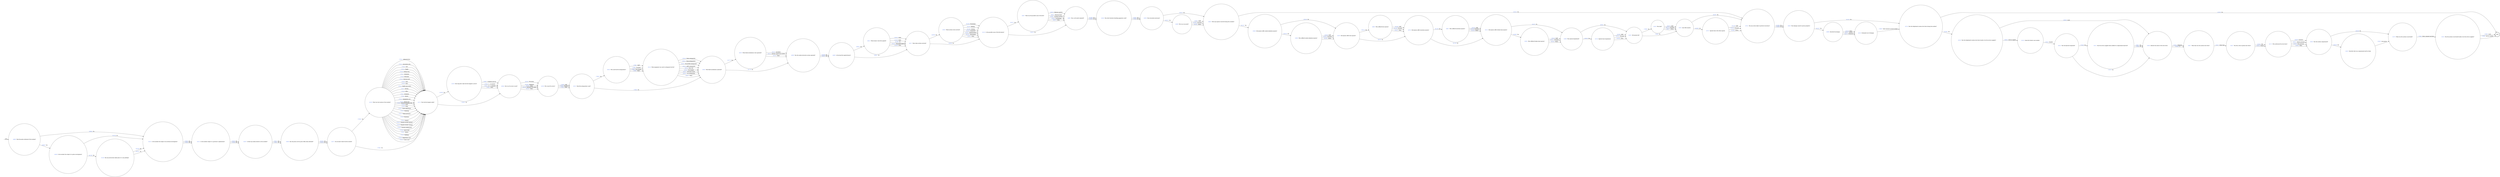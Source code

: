 digraph FIRE {
  rankdir=LR;
  node [shape = circle];
  START_NODE [label="", shape=none];
  START_NODE -> 44668 [label = "start"];
  END_NODE [label="END", shape="doublecircle"];
  44131 [label = < <FONT COLOR="royalblue">44131 </FONT> Has the service supplier been notified of a replacement keyword? >];
  44131 -> 45084 [label = < <FONT COLOR="royalblue">178927 </FONT> Yes >];
  44131 -> 45084 [label = < <FONT COLOR="royalblue">178926 </FONT> No >];
  44154 [label = < <FONT COLOR="royalblue">44154 </FONT> Quote the Vantive case number >];
  44154 -> 44202 [label = < <FONT COLOR="royalblue">179010 </FONT> Number >];
  44158 [label = < <FONT COLOR="royalblue">44158 </FONT> How long did it take the fire brigade to arrive? >];
  44158 -> 45064 [label = < <FONT COLOR="royalblue">179021 </FONT> 5 minutes and less >];
  44158 -> 45064 [label = < <FONT COLOR="royalblue">179020 </FONT> 5 - 10 minutes >];
  44158 -> 45064 [label = < <FONT COLOR="royalblue">179019 </FONT> 10 - 15 minutes >];
  44158 -> 45064 [label = < <FONT COLOR="royalblue">179022 </FONT> Other >];
  44176 [label = < <FONT COLOR="royalblue">44176 </FONT> When was the system re-activated? >];
  44176 -> 44424 [label = < <FONT COLOR="royalblue">179083 </FONT> Enter comment and date >];
  44181 [label = < <FONT COLOR="royalblue">44181 </FONT> Did anyone die? >];
  44181 -> 44520 [label = < <FONT COLOR="royalblue">179092 </FONT> Yes >];
  44181 -> 45055 [label = < <FONT COLOR="royalblue">179093 </FONT> No >];
  44194 [label = < <FONT COLOR="royalblue">44194 </FONT> What was the location of the incident? >];
  44194 -> 44732 [label = < <FONT COLOR="royalblue">179121 </FONT> Administration >];
  44194 -> 44732 [label = < <FONT COLOR="royalblue">179122 </FONT> Association area >];
  44194 -> 44732 [label = < <FONT COLOR="royalblue">179123 </FONT> Cell >];
  44194 -> 44732 [label = < <FONT COLOR="royalblue">179124 </FONT> Chapel >];
  44194 -> 44732 [label = < <FONT COLOR="royalblue">179126 </FONT> Dining room >];
  44194 -> 44732 [label = < <FONT COLOR="royalblue">179127 </FONT> Dormitory >];
  44194 -> 44732 [label = < <FONT COLOR="royalblue">179128 </FONT> Education >];
  44194 -> 44732 [label = < <FONT COLOR="royalblue">179130 </FONT> Exercise yard >];
  44194 -> 44732 [label = < <FONT COLOR="royalblue">179132 </FONT> Gate >];
  44194 -> 44732 [label = < <FONT COLOR="royalblue">179133 </FONT> Gym >];
  44194 -> 44732 [label = < <FONT COLOR="royalblue">179134 </FONT> Health care centre >];
  44194 -> 44732 [label = < <FONT COLOR="royalblue">179137 </FONT> Kitchen >];
  44194 -> 44732 [label = < <FONT COLOR="royalblue">179139 </FONT> Office >];
  44194 -> 44732 [label = < <FONT COLOR="royalblue">179141 </FONT> Reception >];
  44194 -> 44732 [label = < <FONT COLOR="royalblue">179142 </FONT> Recess >];
  44194 -> 44732 [label = < <FONT COLOR="royalblue">179143 </FONT> Segregation unit >];
  44194 -> 44732 [label = < <FONT COLOR="royalblue">179145 </FONT> Special unit >];
  44194 -> 44732 [label = < <FONT COLOR="royalblue">179144 </FONT> Showers/changing room >];
  44194 -> 44732 [label = < <FONT COLOR="royalblue">179148 </FONT> Visits >];
  44194 -> 44732 [label = < <FONT COLOR="royalblue">179150 </FONT> Wing >];
  44194 -> 44732 [label = < <FONT COLOR="royalblue">179152 </FONT> Works department >];
  44194 -> 44732 [label = < <FONT COLOR="royalblue">179153 </FONT> Workshop >];
  44194 -> 44732 [label = < <FONT COLOR="royalblue">179151 </FONT> Within perimeter >];
  44194 -> 44732 [label = < <FONT COLOR="royalblue">179129 </FONT> Elsewhere >];
  44194 -> 44732 [label = < <FONT COLOR="royalblue">179131 </FONT> Funeral >];
  44194 -> 44732 [label = < <FONT COLOR="royalblue">179135 </FONT> Hospital outside (patient) >];
  44194 -> 44732 [label = < <FONT COLOR="royalblue">179136 </FONT> Hospital outside (visiting) >];
  44194 -> 44732 [label = < <FONT COLOR="royalblue">179140 </FONT> Outside working party >];
  44194 -> 44732 [label = < <FONT COLOR="royalblue">179146 </FONT> Sports field >];
  44194 -> 44732 [label = < <FONT COLOR="royalblue">179147 </FONT> Vehicle >];
  44194 -> 44732 [label = < <FONT COLOR="royalblue">179149 </FONT> Weddings >];
  44194 -> 44732 [label = < <FONT COLOR="royalblue">179138 </FONT> Magistrates court >];
  44194 -> 44732 [label = < <FONT COLOR="royalblue">179125 </FONT> Crown court >];
  44202 [label = < <FONT COLOR="royalblue">44202 </FONT> Was the keyword requested? >];
  44202 -> 44131 [label = < <FONT COLOR="royalblue">179169 </FONT> Yes >];
  44202 -> 45084 [label = < <FONT COLOR="royalblue">179170 </FONT> No >];
  44232 [label = < <FONT COLOR="royalblue">44232 </FONT> Is the incident the subject of an internal investigation? >];
  44232 -> 44314 [label = < <FONT COLOR="royalblue">179263 </FONT> Yes >];
  44232 -> 44314 [label = < <FONT COLOR="royalblue">179262 </FONT> No >];
  44264 [label = < <FONT COLOR="royalblue">44264 </FONT> Was short duration breathing apparatus used? >];
  44264 -> 45058 [label = < <FONT COLOR="royalblue">179355 </FONT> Yes >];
  44264 -> 45058 [label = < <FONT COLOR="royalblue">179354 </FONT> No >];
  44268 [label = < <FONT COLOR="royalblue">44268 </FONT> Who raised the alarm? >];
  44268 -> 44342 [label = < <FONT COLOR="royalblue">179364 </FONT> Staff >];
  44268 -> 44342 [label = < <FONT COLOR="royalblue">179363 </FONT> Prisoner >];
  44268 -> 44342 [label = < <FONT COLOR="royalblue">179362 </FONT> Other >];
  44272 [label = < <FONT COLOR="royalblue">44272 </FONT> Do you know where the fire started? >];
  44272 -> 44194 [label = < <FONT COLOR="royalblue">179381 </FONT> Yes >];
  44272 -> 44732 [label = < <FONT COLOR="royalblue">179382 </FONT> No >];
  44287 [label = < <FONT COLOR="royalblue">44287 </FONT> Is there any media interest in this incident? >];
  44287 -> 45069 [label = < <FONT COLOR="royalblue">179412 </FONT> Yes >];
  44287 -> 45069 [label = < <FONT COLOR="royalblue">179411 </FONT> No >];
  44314 [label = < <FONT COLOR="royalblue">44314 </FONT> Is the incident subject to a governor's adjudication? >];
  44314 -> 44287 [label = < <FONT COLOR="royalblue">179539 </FONT> Yes >];
  44314 -> 44287 [label = < <FONT COLOR="royalblue">179538 </FONT> No >];
  44342 [label = < <FONT COLOR="royalblue">44342 </FONT> Were fire extinguishers used? >];
  44342 -> 44454 [label = < <FONT COLOR="royalblue">179653 </FONT> Yes >];
  44342 -> 44945 [label = < <FONT COLOR="royalblue">179654 </FONT> No >];
  44354 [label = < <FONT COLOR="royalblue">44354 </FONT> Estimated cost of damage >];
  44354 -> 44744 [label = < <FONT COLOR="royalblue">179697 </FONT> Enter amount in pound sterling >];
  44410 [label = < <FONT COLOR="royalblue">44410 </FONT> Describe what was compromised and by whom >];
  44410 -> 44176 [label = < <FONT COLOR="royalblue">179879 </FONT> Description >];
  44424 [label = < <FONT COLOR="royalblue">44424 </FONT> Was the system re-activated locally or by the service supplier? >];
  44424 -> END_NODE [label = < <FONT COLOR="royalblue">179905 </FONT> Local >];
  44424 -> END_NODE [label = < <FONT COLOR="royalblue">179906 </FONT> Service supplier >];
  44454 [label = < <FONT COLOR="royalblue">44454 </FONT> Who used the fire extinguishers? >];
  44454 -> 45116 [label = < <FONT COLOR="royalblue">179997 </FONT> Staff >];
  44454 -> 45116 [label = < <FONT COLOR="royalblue">179996 </FONT> Prisoners >];
  44454 -> 45116 [label = < <FONT COLOR="royalblue">179994 </FONT> Fire brigade >];
  44454 -> 45116 [label = < <FONT COLOR="royalblue">179995 </FONT> Other >];
  44478 [label = < <FONT COLOR="royalblue">44478 </FONT> Did anyone suffer burn injuries? >];
  44478 -> 44865 [label = < <FONT COLOR="royalblue">180134 </FONT> Yes >];
  44478 -> 44762 [label = < <FONT COLOR="royalblue">180135 </FONT> No >];
  44486 [label = < <FONT COLOR="royalblue">44486 </FONT> Was anyone hospitalised? >];
  44486 -> 44740 [label = < <FONT COLOR="royalblue">180160 </FONT> Yes >];
  44486 -> 44181 [label = < <FONT COLOR="royalblue">180161 </FONT> No >];
  44493 [label = < <FONT COLOR="royalblue">44493 </FONT> Was the system compromised? >];
  44493 -> 44410 [label = < <FONT COLOR="royalblue">180188 </FONT> Yes >];
  44493 -> 44176 [label = < <FONT COLOR="royalblue">180189 </FONT> No >];
  44520 [label = < <FONT COLOR="royalblue">44520 </FONT> Who died? >];
  44520 -> 45055 [label = < <FONT COLOR="royalblue">180279 </FONT> Staff >];
  44520 -> 45055 [label = < <FONT COLOR="royalblue">180278 </FONT> Prisoners >];
  44520 -> 45055 [label = < <FONT COLOR="royalblue">180277 </FONT> Others >];
  44556 [label = < <FONT COLOR="royalblue">44556 </FONT> Was the telephone/it system shut down locally or by the service supplier? >];
  44556 -> 45084 [label = < <FONT COLOR="royalblue">180456 </FONT> Local >];
  44556 -> 44154 [label = < <FONT COLOR="royalblue">180455 </FONT> Service supplier >];
  44567 [label = < <FONT COLOR="royalblue">44567 </FONT> What was the possible cause of the fire? >];
  44567 -> 44895 [label = < <FONT COLOR="royalblue">180478 </FONT> Malicious ignition >];
  44567 -> 44895 [label = < <FONT COLOR="royalblue">180477 </FONT> Electrical fault >];
  44567 -> 44895 [label = < <FONT COLOR="royalblue">180481 </FONT> Smoking material >];
  44567 -> 44895 [label = < <FONT COLOR="royalblue">180480 </FONT> Overheating >];
  44567 -> 44895 [label = < <FONT COLOR="royalblue">180479 </FONT> Other >];
  44668 [label = < <FONT COLOR="royalblue">44668 </FONT> Were the police informed of the incident? >];
  44668 -> 44949 [label = < <FONT COLOR="royalblue">180819 </FONT> Yes >];
  44668 -> 44232 [label = < <FONT COLOR="royalblue">180820 </FONT> No >];
  44695 [label = < <FONT COLOR="royalblue">44695 </FONT> Is the item first ignited known? >];
  44695 -> 44813 [label = < <FONT COLOR="royalblue">180910 </FONT> Yes >];
  44695 -> 45017 [label = < <FONT COLOR="royalblue">180911 </FONT> No >];
  44732 [label = < <FONT COLOR="royalblue">44732 </FONT> Was the fire brigade called? >];
  44732 -> 44158 [label = < <FONT COLOR="royalblue">181060 </FONT> Yes >];
  44732 -> 45064 [label = < <FONT COLOR="royalblue">181061 </FONT> No >];
  44740 [label = < <FONT COLOR="royalblue">44740 </FONT> Specify those hospitalised >];
  44740 -> 44181 [label = < <FONT COLOR="royalblue">181082 </FONT> Staff >];
  44740 -> 44181 [label = < <FONT COLOR="royalblue">181081 </FONT> Prisoners >];
  44740 -> 44181 [label = < <FONT COLOR="royalblue">181080 </FONT> Other >];
  44741 [label = < <FONT COLOR="royalblue">44741 </FONT> Was any action taken to prevent recurrence? >];
  44741 -> 44829 [label = < <FONT COLOR="royalblue">181084 </FONT> Yes >];
  44741 -> 44829 [label = < <FONT COLOR="royalblue">181083 </FONT> No >];
  44744 [label = < <FONT COLOR="royalblue">44744 </FONT> Was the telephone/it system shut down during the incident? >];
  44744 -> 44556 [label = < <FONT COLOR="royalblue">181092 </FONT> Yes >];
  44744 -> END_NODE [label = < <FONT COLOR="royalblue">181093 </FONT> No >];
  44747 [label = < <FONT COLOR="royalblue">44747 </FONT> Specify those with other injuries >];
  44747 -> 44741 [label = < <FONT COLOR="royalblue">181100 </FONT> Staff >];
  44747 -> 44741 [label = < <FONT COLOR="royalblue">181099 </FONT> Prisoners >];
  44747 -> 44741 [label = < <FONT COLOR="royalblue">181098 </FONT> Others >];
  44762 [label = < <FONT COLOR="royalblue">44762 </FONT> Did anyone suffer laceration injuries? >];
  44762 -> 44837 [label = < <FONT COLOR="royalblue">181138 </FONT> Yes >];
  44762 -> 45131 [label = < <FONT COLOR="royalblue">181139 </FONT> No >];
  44813 [label = < <FONT COLOR="royalblue">44813 </FONT> Which item(s) were first ignited? >];
  44813 -> 45017 [label = < <FONT COLOR="royalblue">181291 </FONT> Wood >];
  44813 -> 45017 [label = < <FONT COLOR="royalblue">181290 </FONT> Paper >];
  44813 -> 45017 [label = < <FONT COLOR="royalblue">181288 </FONT> Oil >];
  44813 -> 45017 [label = < <FONT COLOR="royalblue">181287 </FONT> Flammable liquid >];
  44813 -> 45017 [label = < <FONT COLOR="royalblue">181289 </FONT> Other >];
  44829 [label = < <FONT COLOR="royalblue">44829 </FONT> Was damage caused to prison property? >];
  44829 -> 44898 [label = < <FONT COLOR="royalblue">181323 </FONT> Yes >];
  44829 -> 44744 [label = < <FONT COLOR="royalblue">181324 </FONT> No >];
  44833 [label = < <FONT COLOR="royalblue">44833 </FONT> Were any injuries received during this incident? >];
  44833 -> 45046 [label = < <FONT COLOR="royalblue">181331 </FONT> Yes >];
  44833 -> 44741 [label = < <FONT COLOR="royalblue">181332 </FONT> No >];
  44837 [label = < <FONT COLOR="royalblue">44837 </FONT> Who suffered laceration injuries? >];
  44837 -> 45131 [label = < <FONT COLOR="royalblue">181341 </FONT> Staff >];
  44837 -> 45131 [label = < <FONT COLOR="royalblue">181340 </FONT> Prisoners >];
  44837 -> 45131 [label = < <FONT COLOR="royalblue">181339 </FONT> Others >];
  44865 [label = < <FONT COLOR="royalblue">44865 </FONT> Who suffered burn injuries? >];
  44865 -> 44762 [label = < <FONT COLOR="royalblue">181449 </FONT> Staff >];
  44865 -> 44762 [label = < <FONT COLOR="royalblue">181448 </FONT> Prisoners >];
  44865 -> 44762 [label = < <FONT COLOR="royalblue">181447 </FONT> Other >];
  44878 [label = < <FONT COLOR="royalblue">44878 </FONT> Which fixed installations were operated? >];
  44878 -> 44996 [label = < <FONT COLOR="royalblue">181514 </FONT> Sprinklers >];
  44878 -> 44996 [label = < <FONT COLOR="royalblue">181512 </FONT> Kitchen suppression system >];
  44878 -> 44996 [label = < <FONT COLOR="royalblue">181513 </FONT> Other >];
  44895 [label = < <FONT COLOR="royalblue">44895 </FONT> Was a cell snatch required? >];
  44895 -> 44264 [label = < <FONT COLOR="royalblue">181566 </FONT> Yes >];
  44895 -> 44264 [label = < <FONT COLOR="royalblue">181565 </FONT> No >];
  44898 [label = < <FONT COLOR="royalblue">44898 </FONT> Describe the damage >];
  44898 -> 44354 [label = < <FONT COLOR="royalblue">181576 </FONT> Minor >];
  44898 -> 44354 [label = < <FONT COLOR="royalblue">181577 </FONT> Serious >];
  44898 -> 44354 [label = < <FONT COLOR="royalblue">181575 </FONT> Extensive >];
  44945 [label = < <FONT COLOR="royalblue">44945 </FONT> Were fixed installations operated? >];
  44945 -> 44878 [label = < <FONT COLOR="royalblue">181775 </FONT> Yes >];
  44945 -> 44996 [label = < <FONT COLOR="royalblue">181776 </FONT> No >];
  44949 [label = < <FONT COLOR="royalblue">44949 </FONT> Is the incident the subject of a police investigation? >];
  44949 -> 45146 [label = < <FONT COLOR="royalblue">181785 </FONT> Yes >];
  44949 -> 44232 [label = < <FONT COLOR="royalblue">181786 </FONT> No >];
  44957 [label = < <FONT COLOR="royalblue">44957 </FONT> What time was the system shut down? >];
  44957 -> 45027 [label = < <FONT COLOR="royalblue">181817 </FONT> Enter time >];
  44996 [label = < <FONT COLOR="royalblue">44996 </FONT> Was the smoke extraction system operated? >];
  44996 -> 44695 [label = < <FONT COLOR="royalblue">181948 </FONT> Yes >];
  44996 -> 44695 [label = < <FONT COLOR="royalblue">181947 </FONT> No >];
  44999 [label = < <FONT COLOR="royalblue">44999 </FONT> Who was evacuated? >];
  44999 -> 44833 [label = < <FONT COLOR="royalblue">181957 </FONT> Staff >];
  44999 -> 44833 [label = < <FONT COLOR="royalblue">181956 </FONT> Prisoners >];
  44999 -> 44833 [label = < <FONT COLOR="royalblue">181955 </FONT> Others >];
  45017 [label = < <FONT COLOR="royalblue">45017 </FONT> Were other articles involved? >];
  45017 -> 45053 [label = < <FONT COLOR="royalblue">182008 </FONT> Yes >];
  45017 -> 45133 [label = < <FONT COLOR="royalblue">182009 </FONT> No >];
  45027 [label = < <FONT COLOR="royalblue">45027 </FONT> Was this a full or partial shut down? >];
  45027 -> 45173 [label = < <FONT COLOR="royalblue">182042 </FONT> Full >];
  45027 -> 45173 [label = < <FONT COLOR="royalblue">182043 </FONT> Partial >];
  45046 [label = < <FONT COLOR="royalblue">45046 </FONT> Did anyone suffer smoke inhalation injuries? >];
  45046 -> 45085 [label = < <FONT COLOR="royalblue">182164 </FONT> Yes >];
  45046 -> 44478 [label = < <FONT COLOR="royalblue">182165 </FONT> No >];
  45053 [label = < <FONT COLOR="royalblue">45053 </FONT> Which articles were involved? >];
  45053 -> 45133 [label = < <FONT COLOR="royalblue">182200 </FONT> Furnishings >];
  45053 -> 45133 [label = < <FONT COLOR="royalblue">182197 </FONT> Bedding >];
  45053 -> 45133 [label = < <FONT COLOR="royalblue">182198 </FONT> Clothing >];
  45053 -> 45133 [label = < <FONT COLOR="royalblue">182199 </FONT> Equipment >];
  45053 -> 45133 [label = < <FONT COLOR="royalblue">182202 </FONT> Rubbish/refuse >];
  45053 -> 45133 [label = < <FONT COLOR="royalblue">182203 </FONT> Vehicle/plant >];
  45053 -> 45133 [label = < <FONT COLOR="royalblue">182201 </FONT> Other >];
  45055 [label = < <FONT COLOR="royalblue">45055 </FONT> Any other injuries >];
  45055 -> 44747 [label = < <FONT COLOR="royalblue">182206 </FONT> Yes >];
  45055 -> 44741 [label = < <FONT COLOR="royalblue">182207 </FONT> No >];
  45058 [label = < <FONT COLOR="royalblue">45058 </FONT> Was evacuation necessary? >];
  45058 -> 44999 [label = < <FONT COLOR="royalblue">182214 </FONT> Yes >];
  45058 -> 44833 [label = < <FONT COLOR="royalblue">182215 </FONT> No >];
  45064 [label = < <FONT COLOR="royalblue">45064 </FONT> How was the alarm raised? >];
  45064 -> 44268 [label = < <FONT COLOR="royalblue">182241 </FONT> Fire alarm >];
  45064 -> 44268 [label = < <FONT COLOR="royalblue">182244 </FONT> Telephone >];
  45064 -> 44268 [label = < <FONT COLOR="royalblue">182243 </FONT> Radio >];
  45064 -> 44268 [label = < <FONT COLOR="royalblue">182240 </FONT> Automatic fire alarm >];
  45064 -> 44268 [label = < <FONT COLOR="royalblue">182242 </FONT> Other >];
  45069 [label = < <FONT COLOR="royalblue">45069 </FONT> Has the prison service press office been informed? >];
  45069 -> 44272 [label = < <FONT COLOR="royalblue">182255 </FONT> Yes >];
  45069 -> 44272 [label = < <FONT COLOR="royalblue">182254 </FONT> No >];
  45084 [label = < <FONT COLOR="royalblue">45084 </FONT> Indicate the nature of the shut down >];
  45084 -> 44957 [label = < <FONT COLOR="royalblue">182291 </FONT> Telephony >];
  45084 -> 44957 [label = < <FONT COLOR="royalblue">182290 </FONT> IT >];
  45085 [label = < <FONT COLOR="royalblue">45085 </FONT> Who suffered smoke inhalation injuries? >];
  45085 -> 44478 [label = < <FONT COLOR="royalblue">182294 </FONT> Staff >];
  45085 -> 44478 [label = < <FONT COLOR="royalblue">182293 </FONT> Prisoners >];
  45085 -> 44478 [label = < <FONT COLOR="royalblue">182292 </FONT> Others >];
  45091 [label = < <FONT COLOR="royalblue">45091 </FONT> Who suffered broken bone injuries? >];
  45091 -> 44486 [label = < <FONT COLOR="royalblue">182318 </FONT> Staff >];
  45091 -> 44486 [label = < <FONT COLOR="royalblue">182317 </FONT> Prisoners >];
  45091 -> 44486 [label = < <FONT COLOR="royalblue">182316 </FONT> Others >];
  45116 [label = < <FONT COLOR="royalblue">45116 </FONT> What equipment was used to extinguish the fire? >];
  45116 -> 44945 [label = < <FONT COLOR="royalblue">182418 </FONT> Water extinguisher >];
  45116 -> 44945 [label = < <FONT COLOR="royalblue">182415 </FONT> Foam extinguishers >];
  45116 -> 44945 [label = < <FONT COLOR="royalblue">182413 </FONT> Dry powder extinguisher >];
  45116 -> 44945 [label = < <FONT COLOR="royalblue">182410 </FONT> AFFF extinguisher >];
  45116 -> 44945 [label = < <FONT COLOR="royalblue">182416 </FONT> Hose reel >];
  45116 -> 44945 [label = < <FONT COLOR="royalblue">182414 </FONT> Fire blanket >];
  45116 -> 44945 [label = < <FONT COLOR="royalblue">182411 </FONT> Cell spray nozzle >];
  45116 -> 44945 [label = < <FONT COLOR="royalblue">182412 </FONT> CO2 extinguisher >];
  45116 -> 44945 [label = < <FONT COLOR="royalblue">182417 </FONT> Other >];
  45131 [label = < <FONT COLOR="royalblue">45131 </FONT> Did anyone suffer broken bone injuries? >];
  45131 -> 45091 [label = < <FONT COLOR="royalblue">182469 </FONT> Yes >];
  45131 -> 44486 [label = < <FONT COLOR="royalblue">182470 </FONT> No >];
  45133 [label = < <FONT COLOR="royalblue">45133 </FONT> Is the possible cause of the fire known? >];
  45133 -> 44567 [label = < <FONT COLOR="royalblue">182473 </FONT> Yes >];
  45133 -> 44895 [label = < <FONT COLOR="royalblue">182474 </FONT> No >];
  45146 [label = < <FONT COLOR="royalblue">45146 </FONT> Has any prosecution taken place or is any pending? >];
  45146 -> 44232 [label = < <FONT COLOR="royalblue">182548 </FONT> Yes >];
  45146 -> 44232 [label = < <FONT COLOR="royalblue">182547 </FONT> No >];
  45173 [label = < <FONT COLOR="royalblue">45173 </FONT> Who authorised the shut down? >];
  45173 -> 44493 [label = < <FONT COLOR="royalblue">182639 </FONT> Governor >];
  45173 -> 44493 [label = < <FONT COLOR="royalblue">182637 </FONT> Deputy governor >];
  45173 -> 44493 [label = < <FONT COLOR="royalblue">182638 </FONT> Duty governor >];
  45173 -> 44493 [label = < <FONT COLOR="royalblue">182640 </FONT> Other >];
}
